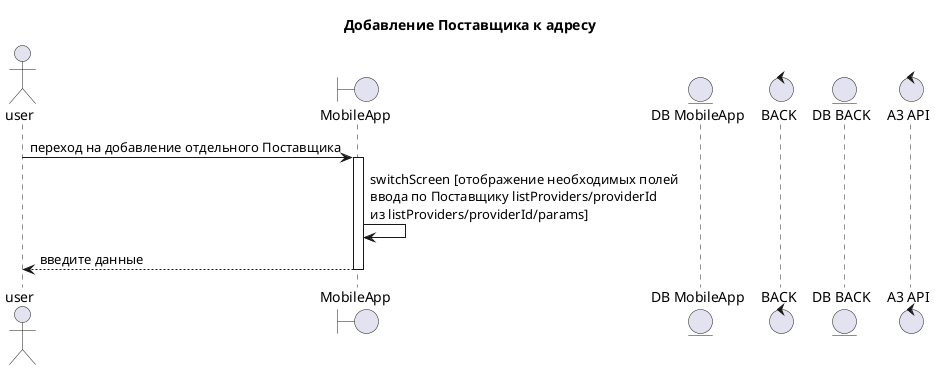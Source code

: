 @startuml
title "Добавление Поставщика к адресу"
actor user
boundary "MobileApp" as mobapp
entity "DB MobileApp" as dbmob
control "BACK" as back
entity "DB BACK" as db
control "A3 API" as a3
' сделать альтернативу с вводом данных в полях из выпадающего списка при нажатии на отдельного Поставщика

user -> mobapp : переход на добавление отдельного Поставщика
activate mobapp
    mobapp -> mobapp : switchScreen [отображение необходимых полей\nввода по Поставщику listProviders/providerId\nиз listProviders/providerId/params]
    'mobapp -> back : getProviderParams (listProviders/providerId)\n[Получение необходимых полей\nдля данного Поставщика]
    mobapp --> user : введите данные
deactivate mobapp

@enduml
